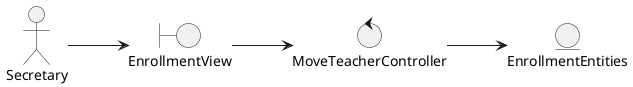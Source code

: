 @startuml
left to right direction

actor Secretary

boundary EnrollmentView

control MoveTeacherController

entity EnrollmentEntities



'--- Actor relations ---
Secretary --> EnrollmentView

'--- Views relations ---
EnrollmentView --> MoveTeacherController

'--- Controllers relations ---
MoveTeacherController --> EnrollmentEntities

'--- Entity relations ---
@enduml
